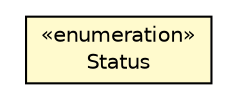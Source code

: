 #!/usr/local/bin/dot
#
# Class diagram 
# Generated by UMLGraph version R5_6-24-gf6e263 (http://www.umlgraph.org/)
#

digraph G {
	edge [fontname="Helvetica",fontsize=10,labelfontname="Helvetica",labelfontsize=10];
	node [fontname="Helvetica",fontsize=10,shape=plaintext];
	nodesep=0.25;
	ranksep=0.5;
	rankdir=LR;
	// com.gwtplatform.dispatch.client.ExceptionHandler.Status
	c180167 [label=<<table title="com.gwtplatform.dispatch.client.ExceptionHandler.Status" border="0" cellborder="1" cellspacing="0" cellpadding="2" port="p" bgcolor="lemonChiffon" href="./ExceptionHandler.Status.html">
		<tr><td><table border="0" cellspacing="0" cellpadding="1">
<tr><td align="center" balign="center"> &#171;enumeration&#187; </td></tr>
<tr><td align="center" balign="center"> Status </td></tr>
		</table></td></tr>
		</table>>, URL="./ExceptionHandler.Status.html", fontname="Helvetica", fontcolor="black", fontsize=10.0];
}

